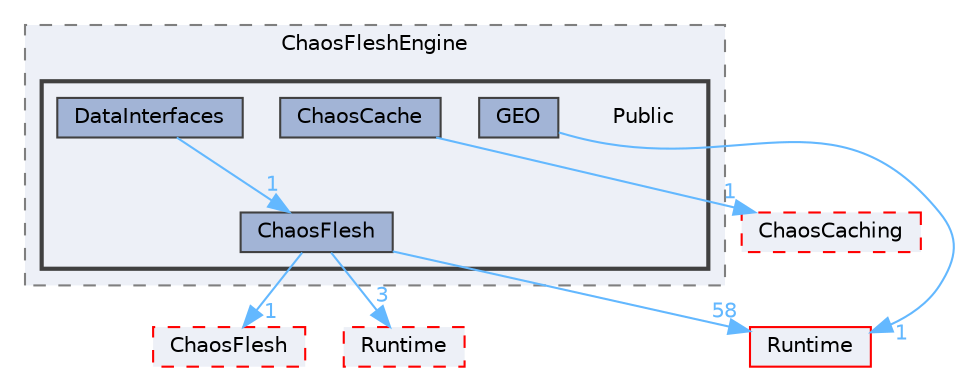 digraph "Public"
{
 // INTERACTIVE_SVG=YES
 // LATEX_PDF_SIZE
  bgcolor="transparent";
  edge [fontname=Helvetica,fontsize=10,labelfontname=Helvetica,labelfontsize=10];
  node [fontname=Helvetica,fontsize=10,shape=box,height=0.2,width=0.4];
  compound=true
  subgraph clusterdir_f95bc6adb130a570c0eff89394882a7a {
    graph [ bgcolor="#edf0f7", pencolor="grey50", label="ChaosFleshEngine", fontname=Helvetica,fontsize=10 style="filled,dashed", URL="dir_f95bc6adb130a570c0eff89394882a7a.html",tooltip=""]
  subgraph clusterdir_c9459cdeafd629bc1f83d24dd7e2061d {
    graph [ bgcolor="#edf0f7", pencolor="grey25", label="", fontname=Helvetica,fontsize=10 style="filled,bold", URL="dir_c9459cdeafd629bc1f83d24dd7e2061d.html",tooltip=""]
    dir_c9459cdeafd629bc1f83d24dd7e2061d [shape=plaintext, label="Public"];
  dir_35d4b5545381e9ad057f32e3a6f2fde5 [label="ChaosCache", fillcolor="#a2b4d6", color="grey25", style="filled", URL="dir_35d4b5545381e9ad057f32e3a6f2fde5.html",tooltip=""];
  dir_d8738eb2e7f04fa86830c7218d3b4820 [label="ChaosFlesh", fillcolor="#a2b4d6", color="grey25", style="filled", URL="dir_d8738eb2e7f04fa86830c7218d3b4820.html",tooltip=""];
  dir_222ea101b7e8f3103eb6c025f1282119 [label="DataInterfaces", fillcolor="#a2b4d6", color="grey25", style="filled", URL="dir_222ea101b7e8f3103eb6c025f1282119.html",tooltip=""];
  dir_c5d2c29cbf951fcedd352023a1bd0395 [label="GEO", fillcolor="#a2b4d6", color="grey25", style="filled", URL="dir_c5d2c29cbf951fcedd352023a1bd0395.html",tooltip=""];
  }
  }
  dir_1df7862559c6e9e91f2a130f0ff33d91 [label="ChaosFlesh", fillcolor="#edf0f7", color="red", style="filled,dashed", URL="dir_1df7862559c6e9e91f2a130f0ff33d91.html",tooltip=""];
  dir_7536b172fbd480bfd146a1b1acd6856b [label="Runtime", fillcolor="#edf0f7", color="red", style="filled", URL="dir_7536b172fbd480bfd146a1b1acd6856b.html",tooltip=""];
  dir_a60e1ce30f7313164a0e11a69cddad56 [label="Runtime", fillcolor="#edf0f7", color="red", style="filled,dashed", URL="dir_a60e1ce30f7313164a0e11a69cddad56.html",tooltip=""];
  dir_cd706f977b82d923dde6c05bab25dfc7 [label="ChaosCaching", fillcolor="#edf0f7", color="red", style="filled,dashed", URL="dir_cd706f977b82d923dde6c05bab25dfc7.html",tooltip=""];
  dir_35d4b5545381e9ad057f32e3a6f2fde5->dir_cd706f977b82d923dde6c05bab25dfc7 [headlabel="1", labeldistance=1.5 headhref="dir_000132_000133.html" href="dir_000132_000133.html" color="steelblue1" fontcolor="steelblue1"];
  dir_d8738eb2e7f04fa86830c7218d3b4820->dir_1df7862559c6e9e91f2a130f0ff33d91 [headlabel="1", labeldistance=1.5 headhref="dir_000144_000141.html" href="dir_000144_000141.html" color="steelblue1" fontcolor="steelblue1"];
  dir_d8738eb2e7f04fa86830c7218d3b4820->dir_7536b172fbd480bfd146a1b1acd6856b [headlabel="58", labeldistance=1.5 headhref="dir_000144_000984.html" href="dir_000144_000984.html" color="steelblue1" fontcolor="steelblue1"];
  dir_d8738eb2e7f04fa86830c7218d3b4820->dir_a60e1ce30f7313164a0e11a69cddad56 [headlabel="3", labeldistance=1.5 headhref="dir_000144_000983.html" href="dir_000144_000983.html" color="steelblue1" fontcolor="steelblue1"];
  dir_222ea101b7e8f3103eb6c025f1282119->dir_d8738eb2e7f04fa86830c7218d3b4820 [headlabel="1", labeldistance=1.5 headhref="dir_000292_000144.html" href="dir_000292_000144.html" color="steelblue1" fontcolor="steelblue1"];
  dir_c5d2c29cbf951fcedd352023a1bd0395->dir_7536b172fbd480bfd146a1b1acd6856b [headlabel="1", labeldistance=1.5 headhref="dir_000434_000984.html" href="dir_000434_000984.html" color="steelblue1" fontcolor="steelblue1"];
}
